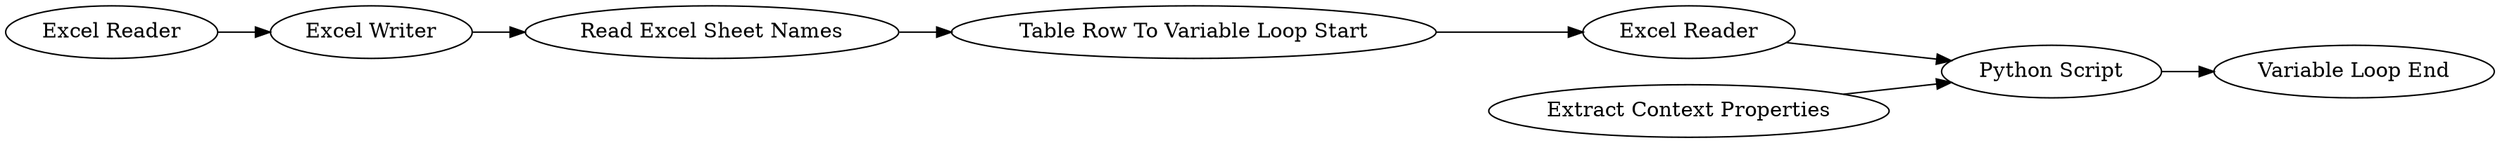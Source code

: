 digraph {
	3 -> 9
	7 -> 3
	4 -> 5
	8 -> 7
	5 -> 6
	1 -> 3
	6 -> 8
	5 [label="Excel Writer"]
	1 [label="Extract Context Properties"]
	7 [label="Excel Reader"]
	9 [label="Variable Loop End"]
	4 [label="Excel Reader"]
	6 [label="Read Excel Sheet Names"]
	8 [label="Table Row To Variable Loop Start"]
	3 [label="Python Script"]
	rankdir=LR
}
